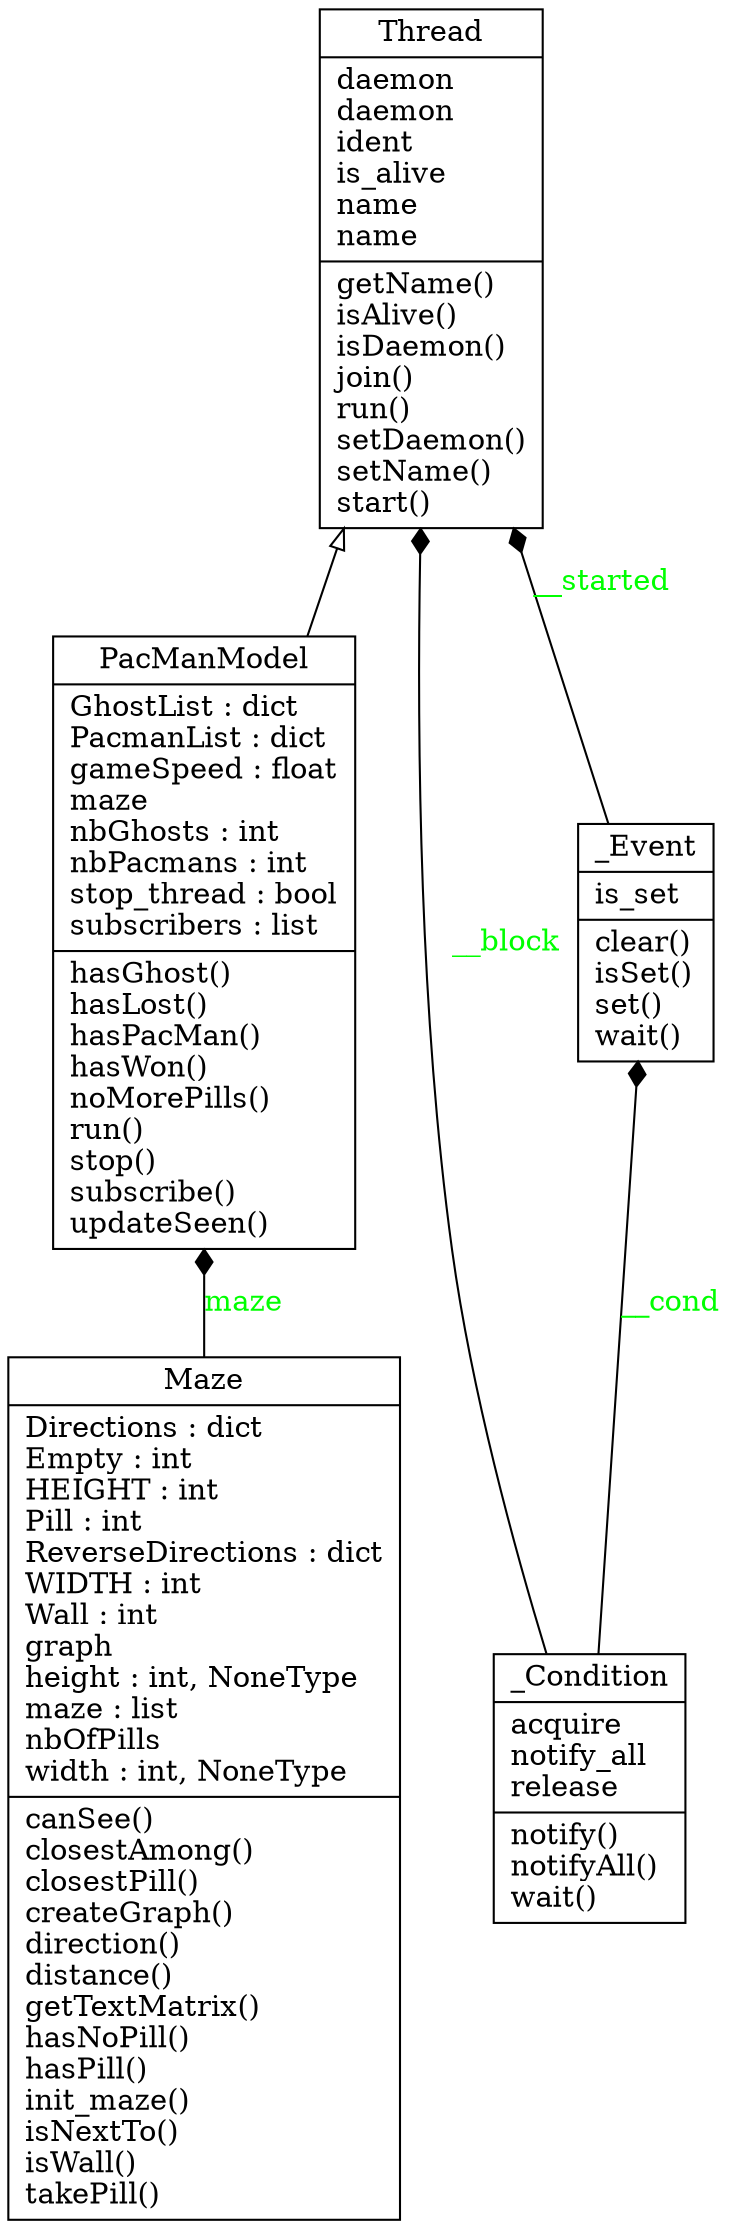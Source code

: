 digraph "classes" {
charset="utf-8"
rankdir=BT
"0" [label="{Maze|Directions : dict\lEmpty : int\lHEIGHT : int\lPill : int\lReverseDirections : dict\lWIDTH : int\lWall : int\lgraph\lheight : int, NoneType\lmaze : list\lnbOfPills\lwidth : int, NoneType\l|canSee()\lclosestAmong()\lclosestPill()\lcreateGraph()\ldirection()\ldistance()\lgetTextMatrix()\lhasNoPill()\lhasPill()\linit_maze()\lisNextTo()\lisWall()\ltakePill()\l}", shape="record"];
"1" [label="{PacManModel|GhostList : dict\lPacmanList : dict\lgameSpeed : float\lmaze\lnbGhosts : int\lnbPacmans : int\lstop_thread : bool\lsubscribers : list\l|hasGhost()\lhasLost()\lhasPacMan()\lhasWon()\lnoMorePills()\lrun()\lstop()\lsubscribe()\lupdateSeen()\l}", shape="record"];
"2" [label="{Thread|daemon\ldaemon\lident\lis_alive\lname\lname\l|getName()\lisAlive()\lisDaemon()\ljoin()\lrun()\lsetDaemon()\lsetName()\lstart()\l}", shape="record"];
"3" [label="{_Condition|acquire\lnotify_all\lrelease\l|notify()\lnotifyAll()\lwait()\l}", shape="record"];
"4" [label="{_Event|is_set\l|clear()\lisSet()\lset()\lwait()\l}", shape="record"];
"1" -> "2" [arrowhead="empty", arrowtail="none"];
"0" -> "1" [arrowhead="diamond", arrowtail="none", fontcolor="green", label="maze", style="solid"];
"3" -> "2" [arrowhead="diamond", arrowtail="none", fontcolor="green", label="__block", style="solid"];
"3" -> "4" [arrowhead="diamond", arrowtail="none", fontcolor="green", label="__cond", style="solid"];
"4" -> "2" [arrowhead="diamond", arrowtail="none", fontcolor="green", label="__started", style="solid"];
}
